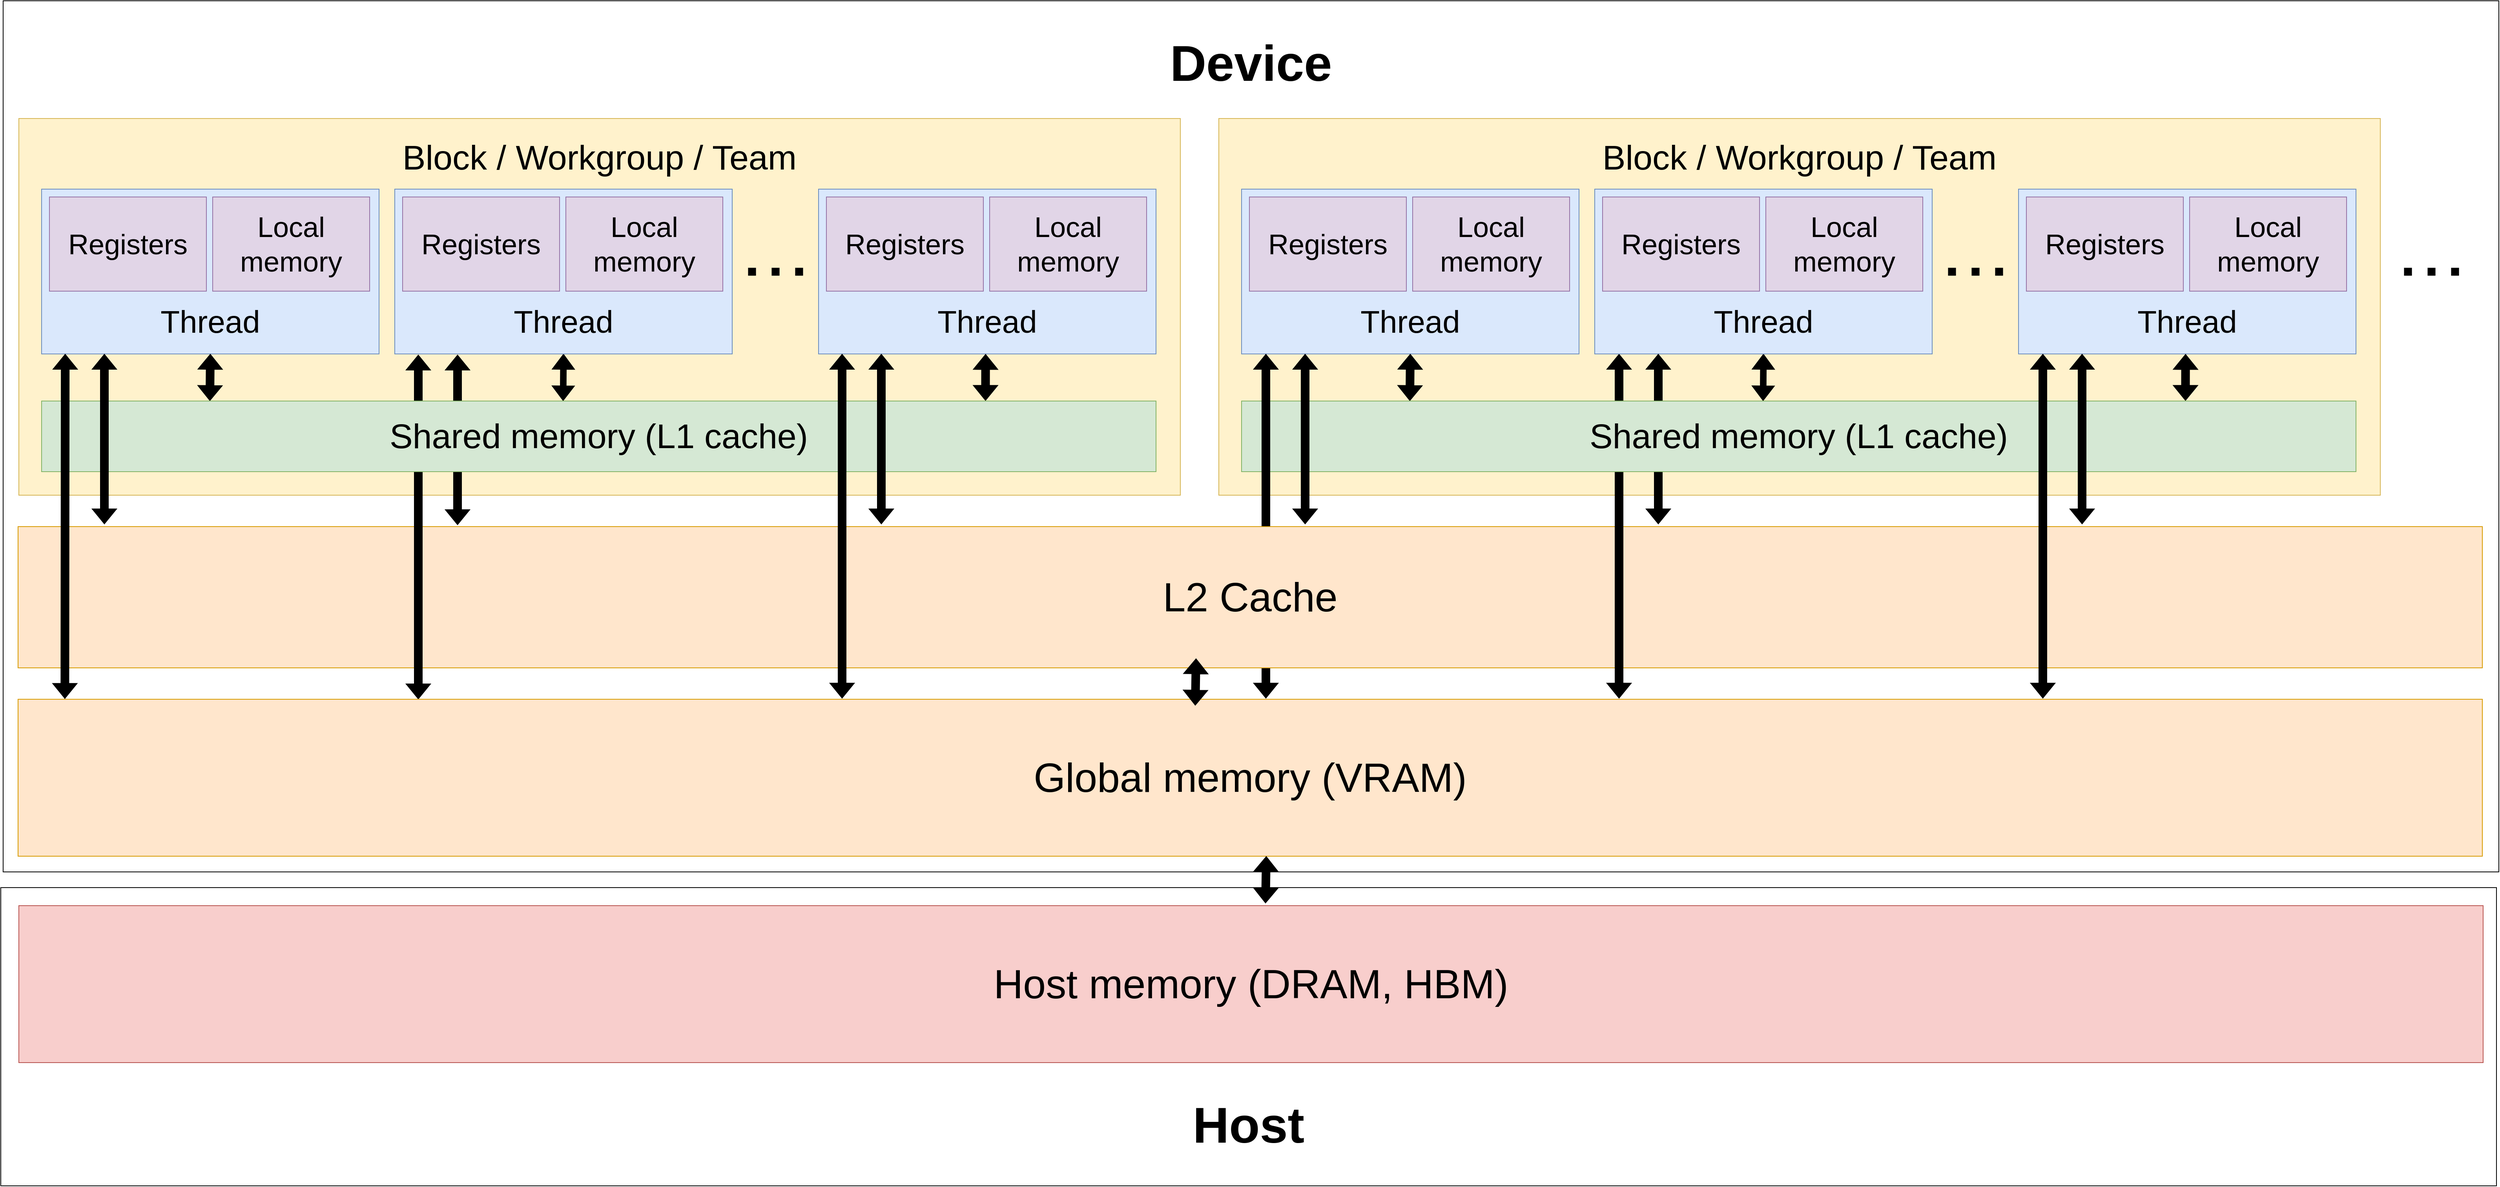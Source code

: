 <mxfile version="21.6.8" type="device">
  <diagram name="Page-1" id="q1A2OknivofPuD7sUU4y">
    <mxGraphModel dx="3614" dy="3436" grid="1" gridSize="10" guides="1" tooltips="1" connect="1" arrows="1" fold="1" page="1" pageScale="1" pageWidth="583" pageHeight="413" math="0" shadow="0">
      <root>
        <mxCell id="0" />
        <mxCell id="1" parent="0" />
        <mxCell id="VVgYcif5jxNWV2IPBped-89" value="&lt;font style=&quot;font-size: 64px;&quot;&gt;Device&lt;/font&gt;" style="rounded=0;whiteSpace=wrap;html=1;spacingBottom=950;fontSize=64;fontStyle=1" vertex="1" parent="1">
          <mxGeometry x="1191" y="-120" width="3180" height="1110" as="geometry" />
        </mxCell>
        <mxCell id="VVgYcif5jxNWV2IPBped-22" value="&lt;span style=&quot;font-size: 44px;&quot;&gt;Block / Workgroup / Team&lt;/span&gt;" style="rounded=0;whiteSpace=wrap;html=1;fillColor=#fff2cc;strokeColor=#d6b656;spacingBottom=380;fontSize=44;" vertex="1" parent="1">
          <mxGeometry x="1211" y="30" width="1480" height="480" as="geometry" />
        </mxCell>
        <mxCell id="VVgYcif5jxNWV2IPBped-101" value="" style="shape=flexArrow;endArrow=classic;startArrow=classic;html=1;rounded=0;entryX=0.07;entryY=1;entryDx=0;entryDy=0;fillColor=#000000;exitX=0.019;exitY=-0.015;exitDx=0;exitDy=0;exitPerimeter=0;entryPerimeter=0;" edge="1" parent="1">
          <mxGeometry width="100" height="100" relative="1" as="geometry">
            <mxPoint x="1770" y="548" as="sourcePoint" />
            <mxPoint x="1770" y="331" as="targetPoint" />
          </mxGeometry>
        </mxCell>
        <mxCell id="VVgYcif5jxNWV2IPBped-2" value="&lt;font style=&quot;font-size: 40px;&quot;&gt;Thread&lt;/font&gt;" style="rounded=0;whiteSpace=wrap;html=1;verticalAlign=middle;labelPosition=center;verticalLabelPosition=middle;align=center;horizontal=1;spacingBottom=-125;fillColor=#dae8fc;strokeColor=#6c8ebf;fontSize=40;" vertex="1" parent="1">
          <mxGeometry x="1240" y="120" width="430" height="210" as="geometry" />
        </mxCell>
        <mxCell id="VVgYcif5jxNWV2IPBped-1" value="&lt;font style=&quot;font-size: 36px;&quot;&gt;Registers&lt;/font&gt;" style="rounded=0;whiteSpace=wrap;html=1;fillColor=#e1d5e7;strokeColor=#9673a6;fontSize=36;" vertex="1" parent="1">
          <mxGeometry x="1250" y="130" width="200" height="120" as="geometry" />
        </mxCell>
        <mxCell id="VVgYcif5jxNWV2IPBped-41" value="&lt;span style=&quot;font-size: 36px;&quot;&gt;Local memory&lt;/span&gt;" style="rounded=0;whiteSpace=wrap;html=1;fillColor=#e1d5e7;strokeColor=#9673a6;fontSize=36;" vertex="1" parent="1">
          <mxGeometry x="1458" y="130" width="200" height="120" as="geometry" />
        </mxCell>
        <mxCell id="VVgYcif5jxNWV2IPBped-45" value="" style="whiteSpace=wrap;html=1;aspect=fixed;labelBackgroundColor=#000000;textOpacity=0;fillColor=#000000;strokeWidth=0;" vertex="1" parent="1">
          <mxGeometry x="2170" y="220" width="10" height="10" as="geometry" />
        </mxCell>
        <mxCell id="VVgYcif5jxNWV2IPBped-48" value="" style="whiteSpace=wrap;html=1;aspect=fixed;labelBackgroundColor=#000000;textOpacity=0;fillColor=#000000;strokeWidth=0;" vertex="1" parent="1">
          <mxGeometry x="2200" y="220" width="10" height="10" as="geometry" />
        </mxCell>
        <mxCell id="VVgYcif5jxNWV2IPBped-54" value="" style="shape=flexArrow;endArrow=classic;startArrow=classic;html=1;rounded=0;entryX=0.5;entryY=1;entryDx=0;entryDy=0;fillColor=#000000;exitX=0.151;exitY=-0.002;exitDx=0;exitDy=0;exitPerimeter=0;" edge="1" parent="1" source="VVgYcif5jxNWV2IPBped-7" target="VVgYcif5jxNWV2IPBped-2">
          <mxGeometry width="100" height="100" relative="1" as="geometry">
            <mxPoint x="1465" y="390" as="sourcePoint" />
            <mxPoint x="1760" y="310" as="targetPoint" />
          </mxGeometry>
        </mxCell>
        <mxCell id="VVgYcif5jxNWV2IPBped-55" value="" style="shape=flexArrow;endArrow=classic;startArrow=classic;html=1;rounded=0;entryX=0.5;entryY=1;entryDx=0;entryDy=0;fillColor=#000000;exitX=0.468;exitY=-0.002;exitDx=0;exitDy=0;exitPerimeter=0;width=7.308;startSize=5.85;" edge="1" parent="1" source="VVgYcif5jxNWV2IPBped-7" target="VVgYcif5jxNWV2IPBped-58">
          <mxGeometry width="100" height="100" relative="1" as="geometry">
            <mxPoint x="1934.83" y="390" as="sourcePoint" />
            <mxPoint x="1915" y="330" as="targetPoint" />
          </mxGeometry>
        </mxCell>
        <mxCell id="VVgYcif5jxNWV2IPBped-58" value="&lt;font style=&quot;font-size: 40px;&quot;&gt;Thread&lt;/font&gt;" style="rounded=0;whiteSpace=wrap;html=1;verticalAlign=middle;labelPosition=center;verticalLabelPosition=middle;align=center;horizontal=1;spacingBottom=-125;fillColor=#dae8fc;strokeColor=#6c8ebf;fontSize=40;" vertex="1" parent="1">
          <mxGeometry x="1690" y="120" width="430" height="210" as="geometry" />
        </mxCell>
        <mxCell id="VVgYcif5jxNWV2IPBped-59" value="&lt;font style=&quot;font-size: 36px;&quot;&gt;Registers&lt;/font&gt;" style="rounded=0;whiteSpace=wrap;html=1;fillColor=#e1d5e7;strokeColor=#9673a6;fontSize=36;" vertex="1" parent="1">
          <mxGeometry x="1700" y="130" width="200" height="120" as="geometry" />
        </mxCell>
        <mxCell id="VVgYcif5jxNWV2IPBped-60" value="&lt;span style=&quot;font-size: 36px;&quot;&gt;Local memory&lt;/span&gt;" style="rounded=0;whiteSpace=wrap;html=1;fillColor=#e1d5e7;strokeColor=#9673a6;fontSize=36;" vertex="1" parent="1">
          <mxGeometry x="1908" y="130" width="200" height="120" as="geometry" />
        </mxCell>
        <mxCell id="VVgYcif5jxNWV2IPBped-61" value="" style="whiteSpace=wrap;html=1;aspect=fixed;labelBackgroundColor=#000000;textOpacity=0;fillColor=#000000;strokeWidth=0;" vertex="1" parent="1">
          <mxGeometry x="2140" y="220" width="10" height="10" as="geometry" />
        </mxCell>
        <mxCell id="VVgYcif5jxNWV2IPBped-62" value="&lt;font style=&quot;font-size: 40px;&quot;&gt;Thread&lt;/font&gt;" style="rounded=0;whiteSpace=wrap;html=1;verticalAlign=middle;labelPosition=center;verticalLabelPosition=middle;align=center;horizontal=1;spacingBottom=-125;fillColor=#dae8fc;strokeColor=#6c8ebf;fontSize=40;" vertex="1" parent="1">
          <mxGeometry x="2230" y="120" width="430" height="210" as="geometry" />
        </mxCell>
        <mxCell id="VVgYcif5jxNWV2IPBped-63" value="&lt;font style=&quot;font-size: 36px;&quot;&gt;Registers&lt;/font&gt;" style="rounded=0;whiteSpace=wrap;html=1;fillColor=#e1d5e7;strokeColor=#9673a6;fontSize=36;" vertex="1" parent="1">
          <mxGeometry x="2240" y="130" width="200" height="120" as="geometry" />
        </mxCell>
        <mxCell id="VVgYcif5jxNWV2IPBped-64" value="&lt;span style=&quot;font-size: 36px;&quot;&gt;Local memory&lt;/span&gt;" style="rounded=0;whiteSpace=wrap;html=1;fillColor=#e1d5e7;strokeColor=#9673a6;fontSize=36;" vertex="1" parent="1">
          <mxGeometry x="2448" y="130" width="200" height="120" as="geometry" />
        </mxCell>
        <mxCell id="VVgYcif5jxNWV2IPBped-65" value="" style="shape=flexArrow;endArrow=classic;startArrow=classic;html=1;rounded=0;entryX=0.495;entryY=1.001;entryDx=0;entryDy=0;fillColor=#000000;exitX=0.847;exitY=-0.004;exitDx=0;exitDy=0;exitPerimeter=0;entryPerimeter=0;" edge="1" parent="1" source="VVgYcif5jxNWV2IPBped-7" target="VVgYcif5jxNWV2IPBped-62">
          <mxGeometry width="100" height="100" relative="1" as="geometry">
            <mxPoint x="2448" y="390" as="sourcePoint" />
            <mxPoint x="2448" y="330" as="targetPoint" />
          </mxGeometry>
        </mxCell>
        <mxCell id="VVgYcif5jxNWV2IPBped-66" value="&lt;span style=&quot;font-size: 44px;&quot;&gt;Block / Workgroup / Team&lt;/span&gt;" style="rounded=0;whiteSpace=wrap;html=1;fillColor=#fff2cc;strokeColor=#d6b656;spacingBottom=380;fontSize=44;" vertex="1" parent="1">
          <mxGeometry x="2740" y="30" width="1480" height="480" as="geometry" />
        </mxCell>
        <mxCell id="VVgYcif5jxNWV2IPBped-67" value="&lt;font style=&quot;font-size: 40px;&quot;&gt;Thread&lt;/font&gt;" style="rounded=0;whiteSpace=wrap;html=1;verticalAlign=middle;labelPosition=center;verticalLabelPosition=middle;align=center;horizontal=1;spacingBottom=-125;fillColor=#dae8fc;strokeColor=#6c8ebf;fontSize=40;" vertex="1" parent="1">
          <mxGeometry x="2769" y="120" width="430" height="210" as="geometry" />
        </mxCell>
        <mxCell id="VVgYcif5jxNWV2IPBped-103" value="" style="shape=flexArrow;endArrow=classic;startArrow=classic;html=1;rounded=0;entryX=0.07;entryY=1;entryDx=0;entryDy=0;fillColor=#000000;exitX=0.019;exitY=-0.003;exitDx=0;exitDy=0;exitPerimeter=0;entryPerimeter=0;" edge="1" parent="1">
          <mxGeometry width="100" height="100" relative="1" as="geometry">
            <mxPoint x="2800" y="769" as="sourcePoint" />
            <mxPoint x="2800" y="330" as="targetPoint" />
          </mxGeometry>
        </mxCell>
        <mxCell id="VVgYcif5jxNWV2IPBped-31" value="&lt;font style=&quot;font-size: 52px;&quot;&gt;L2 Cache&lt;/font&gt;" style="rounded=0;whiteSpace=wrap;html=1;fillColor=#ffe6cc;strokeColor=#d79b00;fontSize=52;" vertex="1" parent="1">
          <mxGeometry x="1210" y="550" width="3140" height="180" as="geometry" />
        </mxCell>
        <mxCell id="VVgYcif5jxNWV2IPBped-106" value="" style="shape=flexArrow;endArrow=classic;startArrow=classic;html=1;rounded=0;entryX=0.07;entryY=1;entryDx=0;entryDy=0;fillColor=#000000;exitX=0.019;exitY=-0.003;exitDx=0;exitDy=0;exitPerimeter=0;entryPerimeter=0;" edge="1" parent="1">
          <mxGeometry width="100" height="100" relative="1" as="geometry">
            <mxPoint x="3250" y="769" as="sourcePoint" />
            <mxPoint x="3250" y="330" as="targetPoint" />
          </mxGeometry>
        </mxCell>
        <mxCell id="VVgYcif5jxNWV2IPBped-100" value="" style="shape=flexArrow;endArrow=classic;startArrow=classic;html=1;rounded=0;entryX=0.07;entryY=1;entryDx=0;entryDy=0;fillColor=#000000;exitX=0.019;exitY=-0.003;exitDx=0;exitDy=0;exitPerimeter=0;entryPerimeter=0;" edge="1" parent="1">
          <mxGeometry width="100" height="100" relative="1" as="geometry">
            <mxPoint x="1720" y="770" as="sourcePoint" />
            <mxPoint x="1720" y="331" as="targetPoint" />
          </mxGeometry>
        </mxCell>
        <mxCell id="VVgYcif5jxNWV2IPBped-7" value="&lt;font style=&quot;font-size: 44px;&quot;&gt;Shared memory (L1 cache)&lt;/font&gt;" style="rounded=0;whiteSpace=wrap;html=1;fillColor=#d5e8d4;strokeColor=#82b366;fontSize=44;" vertex="1" parent="1">
          <mxGeometry x="1240" y="390" width="1420" height="90" as="geometry" />
        </mxCell>
        <mxCell id="VVgYcif5jxNWV2IPBped-68" value="&lt;font style=&quot;font-size: 36px;&quot;&gt;Registers&lt;/font&gt;" style="rounded=0;whiteSpace=wrap;html=1;fillColor=#e1d5e7;strokeColor=#9673a6;fontSize=36;" vertex="1" parent="1">
          <mxGeometry x="2779" y="130" width="200" height="120" as="geometry" />
        </mxCell>
        <mxCell id="VVgYcif5jxNWV2IPBped-70" value="&lt;span style=&quot;font-size: 36px;&quot;&gt;Local memory&lt;/span&gt;" style="rounded=0;whiteSpace=wrap;html=1;fillColor=#e1d5e7;strokeColor=#9673a6;fontSize=36;" vertex="1" parent="1">
          <mxGeometry x="2987" y="130" width="200" height="120" as="geometry" />
        </mxCell>
        <mxCell id="VVgYcif5jxNWV2IPBped-71" value="" style="whiteSpace=wrap;html=1;aspect=fixed;labelBackgroundColor=#000000;textOpacity=0;fillColor=#000000;strokeWidth=0;" vertex="1" parent="1">
          <mxGeometry x="3699" y="220" width="10" height="10" as="geometry" />
        </mxCell>
        <mxCell id="VVgYcif5jxNWV2IPBped-72" value="" style="whiteSpace=wrap;html=1;aspect=fixed;labelBackgroundColor=#000000;textOpacity=0;fillColor=#000000;strokeWidth=0;" vertex="1" parent="1">
          <mxGeometry x="3729" y="220" width="10" height="10" as="geometry" />
        </mxCell>
        <mxCell id="VVgYcif5jxNWV2IPBped-73" value="" style="shape=flexArrow;endArrow=classic;startArrow=classic;html=1;rounded=0;entryX=0.5;entryY=1;entryDx=0;entryDy=0;fillColor=#000000;exitX=0.151;exitY=-0.002;exitDx=0;exitDy=0;exitPerimeter=0;" edge="1" parent="1" source="VVgYcif5jxNWV2IPBped-69" target="VVgYcif5jxNWV2IPBped-67">
          <mxGeometry width="100" height="100" relative="1" as="geometry">
            <mxPoint x="2994" y="390" as="sourcePoint" />
            <mxPoint x="3289" y="310" as="targetPoint" />
          </mxGeometry>
        </mxCell>
        <mxCell id="VVgYcif5jxNWV2IPBped-74" value="" style="shape=flexArrow;endArrow=classic;startArrow=classic;html=1;rounded=0;entryX=0.5;entryY=1;entryDx=0;entryDy=0;fillColor=#000000;exitX=0.468;exitY=-0.002;exitDx=0;exitDy=0;exitPerimeter=0;width=7.308;startSize=5.85;" edge="1" parent="1" source="VVgYcif5jxNWV2IPBped-69" target="VVgYcif5jxNWV2IPBped-75">
          <mxGeometry width="100" height="100" relative="1" as="geometry">
            <mxPoint x="3463.83" y="390" as="sourcePoint" />
            <mxPoint x="3444" y="330" as="targetPoint" />
          </mxGeometry>
        </mxCell>
        <mxCell id="VVgYcif5jxNWV2IPBped-75" value="&lt;font style=&quot;font-size: 40px;&quot;&gt;Thread&lt;/font&gt;" style="rounded=0;whiteSpace=wrap;html=1;verticalAlign=middle;labelPosition=center;verticalLabelPosition=middle;align=center;horizontal=1;spacingBottom=-125;fillColor=#dae8fc;strokeColor=#6c8ebf;fontSize=40;" vertex="1" parent="1">
          <mxGeometry x="3219" y="120" width="430" height="210" as="geometry" />
        </mxCell>
        <mxCell id="VVgYcif5jxNWV2IPBped-76" value="&lt;font style=&quot;font-size: 36px;&quot;&gt;Registers&lt;/font&gt;" style="rounded=0;whiteSpace=wrap;html=1;fillColor=#e1d5e7;strokeColor=#9673a6;fontSize=36;" vertex="1" parent="1">
          <mxGeometry x="3229" y="130" width="200" height="120" as="geometry" />
        </mxCell>
        <mxCell id="VVgYcif5jxNWV2IPBped-77" value="&lt;span style=&quot;font-size: 36px;&quot;&gt;Local memory&lt;/span&gt;" style="rounded=0;whiteSpace=wrap;html=1;fillColor=#e1d5e7;strokeColor=#9673a6;fontSize=36;" vertex="1" parent="1">
          <mxGeometry x="3437" y="130" width="200" height="120" as="geometry" />
        </mxCell>
        <mxCell id="VVgYcif5jxNWV2IPBped-78" value="" style="whiteSpace=wrap;html=1;aspect=fixed;labelBackgroundColor=#000000;textOpacity=0;fillColor=#000000;strokeWidth=0;" vertex="1" parent="1">
          <mxGeometry x="3669" y="220" width="10" height="10" as="geometry" />
        </mxCell>
        <mxCell id="VVgYcif5jxNWV2IPBped-79" value="&lt;font style=&quot;font-size: 40px;&quot;&gt;Thread&lt;/font&gt;" style="rounded=0;whiteSpace=wrap;html=1;verticalAlign=middle;labelPosition=center;verticalLabelPosition=middle;align=center;horizontal=1;spacingBottom=-125;fillColor=#dae8fc;strokeColor=#6c8ebf;fontSize=40;" vertex="1" parent="1">
          <mxGeometry x="3759" y="120" width="430" height="210" as="geometry" />
        </mxCell>
        <mxCell id="VVgYcif5jxNWV2IPBped-80" value="&lt;font style=&quot;font-size: 36px;&quot;&gt;Registers&lt;/font&gt;" style="rounded=0;whiteSpace=wrap;html=1;fillColor=#e1d5e7;strokeColor=#9673a6;fontSize=36;" vertex="1" parent="1">
          <mxGeometry x="3769" y="130" width="200" height="120" as="geometry" />
        </mxCell>
        <mxCell id="VVgYcif5jxNWV2IPBped-81" value="&lt;span style=&quot;font-size: 36px;&quot;&gt;Local memory&lt;/span&gt;" style="rounded=0;whiteSpace=wrap;html=1;fillColor=#e1d5e7;strokeColor=#9673a6;fontSize=36;" vertex="1" parent="1">
          <mxGeometry x="3977" y="130" width="200" height="120" as="geometry" />
        </mxCell>
        <mxCell id="VVgYcif5jxNWV2IPBped-82" value="" style="shape=flexArrow;endArrow=classic;startArrow=classic;html=1;rounded=0;entryX=0.495;entryY=1.001;entryDx=0;entryDy=0;fillColor=#000000;exitX=0.847;exitY=-0.004;exitDx=0;exitDy=0;exitPerimeter=0;entryPerimeter=0;" edge="1" parent="1" source="VVgYcif5jxNWV2IPBped-69" target="VVgYcif5jxNWV2IPBped-79">
          <mxGeometry width="100" height="100" relative="1" as="geometry">
            <mxPoint x="3977" y="390" as="sourcePoint" />
            <mxPoint x="3977" y="330" as="targetPoint" />
          </mxGeometry>
        </mxCell>
        <mxCell id="VVgYcif5jxNWV2IPBped-83" value="&lt;font style=&quot;font-size: 52px;&quot;&gt;Global memory (VRAM)&lt;/font&gt;" style="rounded=0;whiteSpace=wrap;html=1;fillColor=#ffe6cc;strokeColor=#d79b00;fontSize=52;" vertex="1" parent="1">
          <mxGeometry x="1210" y="770" width="3140" height="200" as="geometry" />
        </mxCell>
        <mxCell id="VVgYcif5jxNWV2IPBped-85" value="" style="whiteSpace=wrap;html=1;aspect=fixed;labelBackgroundColor=#000000;textOpacity=0;fillColor=#000000;strokeWidth=0;" vertex="1" parent="1">
          <mxGeometry x="4280" y="220" width="10" height="10" as="geometry" />
        </mxCell>
        <mxCell id="VVgYcif5jxNWV2IPBped-86" value="" style="whiteSpace=wrap;html=1;aspect=fixed;labelBackgroundColor=#000000;textOpacity=0;fillColor=#000000;strokeWidth=0;" vertex="1" parent="1">
          <mxGeometry x="4310" y="220" width="10" height="10" as="geometry" />
        </mxCell>
        <mxCell id="VVgYcif5jxNWV2IPBped-87" value="" style="whiteSpace=wrap;html=1;aspect=fixed;labelBackgroundColor=#000000;textOpacity=0;fillColor=#000000;strokeWidth=0;" vertex="1" parent="1">
          <mxGeometry x="4250" y="220" width="10" height="10" as="geometry" />
        </mxCell>
        <mxCell id="VVgYcif5jxNWV2IPBped-93" value="&lt;font style=&quot;font-size: 64px;&quot;&gt;Host&lt;/font&gt;" style="rounded=0;whiteSpace=wrap;html=1;spacingBottom=-225;fontStyle=1;fontSize=64;" vertex="1" parent="1">
          <mxGeometry x="1188" y="1010" width="3180" height="380" as="geometry" />
        </mxCell>
        <mxCell id="VVgYcif5jxNWV2IPBped-94" value="&lt;font style=&quot;font-size: 52px;&quot;&gt;Host memory (DRAM, HBM)&lt;/font&gt;" style="rounded=0;whiteSpace=wrap;html=1;fillColor=#f8cecc;strokeColor=#b85450;fontSize=52;" vertex="1" parent="1">
          <mxGeometry x="1211" y="1033" width="3140" height="200" as="geometry" />
        </mxCell>
        <mxCell id="VVgYcif5jxNWV2IPBped-95" value="" style="shape=flexArrow;endArrow=classic;startArrow=classic;html=1;rounded=0;entryX=0.07;entryY=1;entryDx=0;entryDy=0;fillColor=#000000;exitX=0.019;exitY=-0.003;exitDx=0;exitDy=0;exitPerimeter=0;entryPerimeter=0;" edge="1" parent="1" source="VVgYcif5jxNWV2IPBped-83" target="VVgYcif5jxNWV2IPBped-2">
          <mxGeometry width="100" height="100" relative="1" as="geometry">
            <mxPoint x="1464" y="400" as="sourcePoint" />
            <mxPoint x="1465" y="340" as="targetPoint" />
          </mxGeometry>
        </mxCell>
        <mxCell id="VVgYcif5jxNWV2IPBped-97" value="" style="shape=flexArrow;endArrow=classic;startArrow=classic;html=1;rounded=0;entryX=0.07;entryY=1;entryDx=0;entryDy=0;fillColor=#000000;exitX=0.019;exitY=-0.015;exitDx=0;exitDy=0;exitPerimeter=0;entryPerimeter=0;" edge="1" parent="1">
          <mxGeometry width="100" height="100" relative="1" as="geometry">
            <mxPoint x="1320" y="547" as="sourcePoint" />
            <mxPoint x="1320" y="330" as="targetPoint" />
          </mxGeometry>
        </mxCell>
        <mxCell id="VVgYcif5jxNWV2IPBped-99" value="" style="shape=flexArrow;endArrow=classic;startArrow=classic;html=1;rounded=0;entryX=0.07;entryY=1;entryDx=0;entryDy=0;fillColor=#000000;exitX=0.019;exitY=-0.015;exitDx=0;exitDy=0;exitPerimeter=0;entryPerimeter=0;" edge="1" parent="1">
          <mxGeometry width="100" height="100" relative="1" as="geometry">
            <mxPoint x="2310" y="547" as="sourcePoint" />
            <mxPoint x="2310" y="330" as="targetPoint" />
          </mxGeometry>
        </mxCell>
        <mxCell id="VVgYcif5jxNWV2IPBped-98" value="" style="shape=flexArrow;endArrow=classic;startArrow=classic;html=1;rounded=0;entryX=0.07;entryY=1;entryDx=0;entryDy=0;fillColor=#000000;exitX=0.019;exitY=-0.003;exitDx=0;exitDy=0;exitPerimeter=0;entryPerimeter=0;" edge="1" parent="1">
          <mxGeometry width="100" height="100" relative="1" as="geometry">
            <mxPoint x="2260" y="769" as="sourcePoint" />
            <mxPoint x="2260" y="330" as="targetPoint" />
          </mxGeometry>
        </mxCell>
        <mxCell id="VVgYcif5jxNWV2IPBped-107" value="" style="shape=flexArrow;endArrow=classic;startArrow=classic;html=1;rounded=0;entryX=0.07;entryY=1;entryDx=0;entryDy=0;fillColor=#000000;exitX=0.019;exitY=-0.015;exitDx=0;exitDy=0;exitPerimeter=0;entryPerimeter=0;" edge="1" parent="1">
          <mxGeometry width="100" height="100" relative="1" as="geometry">
            <mxPoint x="3300" y="547" as="sourcePoint" />
            <mxPoint x="3300" y="330" as="targetPoint" />
          </mxGeometry>
        </mxCell>
        <mxCell id="VVgYcif5jxNWV2IPBped-69" value="&lt;font style=&quot;font-size: 44px;&quot;&gt;Shared memory (L1 cache)&lt;/font&gt;" style="rounded=0;whiteSpace=wrap;html=1;fillColor=#d5e8d4;strokeColor=#82b366;fontSize=44;" vertex="1" parent="1">
          <mxGeometry x="2769" y="390" width="1420" height="90" as="geometry" />
        </mxCell>
        <mxCell id="VVgYcif5jxNWV2IPBped-102" value="" style="shape=flexArrow;endArrow=classic;startArrow=classic;html=1;rounded=0;entryX=0.07;entryY=1;entryDx=0;entryDy=0;fillColor=#000000;exitX=0.019;exitY=-0.015;exitDx=0;exitDy=0;exitPerimeter=0;entryPerimeter=0;" edge="1" parent="1">
          <mxGeometry width="100" height="100" relative="1" as="geometry">
            <mxPoint x="2850" y="547" as="sourcePoint" />
            <mxPoint x="2850" y="330" as="targetPoint" />
          </mxGeometry>
        </mxCell>
        <mxCell id="VVgYcif5jxNWV2IPBped-104" value="" style="shape=flexArrow;endArrow=classic;startArrow=classic;html=1;rounded=0;entryX=0.07;entryY=1;entryDx=0;entryDy=0;fillColor=#000000;exitX=0.019;exitY=-0.015;exitDx=0;exitDy=0;exitPerimeter=0;entryPerimeter=0;" edge="1" parent="1">
          <mxGeometry width="100" height="100" relative="1" as="geometry">
            <mxPoint x="3840" y="547" as="sourcePoint" />
            <mxPoint x="3840" y="330" as="targetPoint" />
          </mxGeometry>
        </mxCell>
        <mxCell id="VVgYcif5jxNWV2IPBped-105" value="" style="shape=flexArrow;endArrow=classic;startArrow=classic;html=1;rounded=0;entryX=0.07;entryY=1;entryDx=0;entryDy=0;fillColor=#000000;exitX=0.019;exitY=-0.003;exitDx=0;exitDy=0;exitPerimeter=0;entryPerimeter=0;" edge="1" parent="1">
          <mxGeometry width="100" height="100" relative="1" as="geometry">
            <mxPoint x="3790" y="769" as="sourcePoint" />
            <mxPoint x="3790" y="330" as="targetPoint" />
          </mxGeometry>
        </mxCell>
        <mxCell id="VVgYcif5jxNWV2IPBped-109" value="" style="rounded=0;whiteSpace=wrap;html=1;fillColor=#000000;" vertex="1" parent="1">
          <mxGeometry x="2795" y="390" width="10" height="90" as="geometry" />
        </mxCell>
        <mxCell id="VVgYcif5jxNWV2IPBped-110" value="" style="shape=flexArrow;endArrow=classic;startArrow=classic;html=1;rounded=0;entryX=0.5;entryY=1;entryDx=0;entryDy=0;fillColor=#000000;exitX=0.151;exitY=-0.002;exitDx=0;exitDy=0;exitPerimeter=0;" edge="1" parent="1">
          <mxGeometry width="100" height="100" relative="1" as="geometry">
            <mxPoint x="2799.5" y="1030" as="sourcePoint" />
            <mxPoint x="2800.5" y="970" as="targetPoint" />
          </mxGeometry>
        </mxCell>
        <mxCell id="VVgYcif5jxNWV2IPBped-112" value="" style="shape=flexArrow;endArrow=classic;startArrow=classic;html=1;rounded=0;entryX=0.5;entryY=1;entryDx=0;entryDy=0;fillColor=#000000;exitX=0.151;exitY=-0.002;exitDx=0;exitDy=0;exitPerimeter=0;" edge="1" parent="1">
          <mxGeometry width="100" height="100" relative="1" as="geometry">
            <mxPoint x="2710" y="778" as="sourcePoint" />
            <mxPoint x="2711" y="718" as="targetPoint" />
          </mxGeometry>
        </mxCell>
      </root>
    </mxGraphModel>
  </diagram>
</mxfile>
